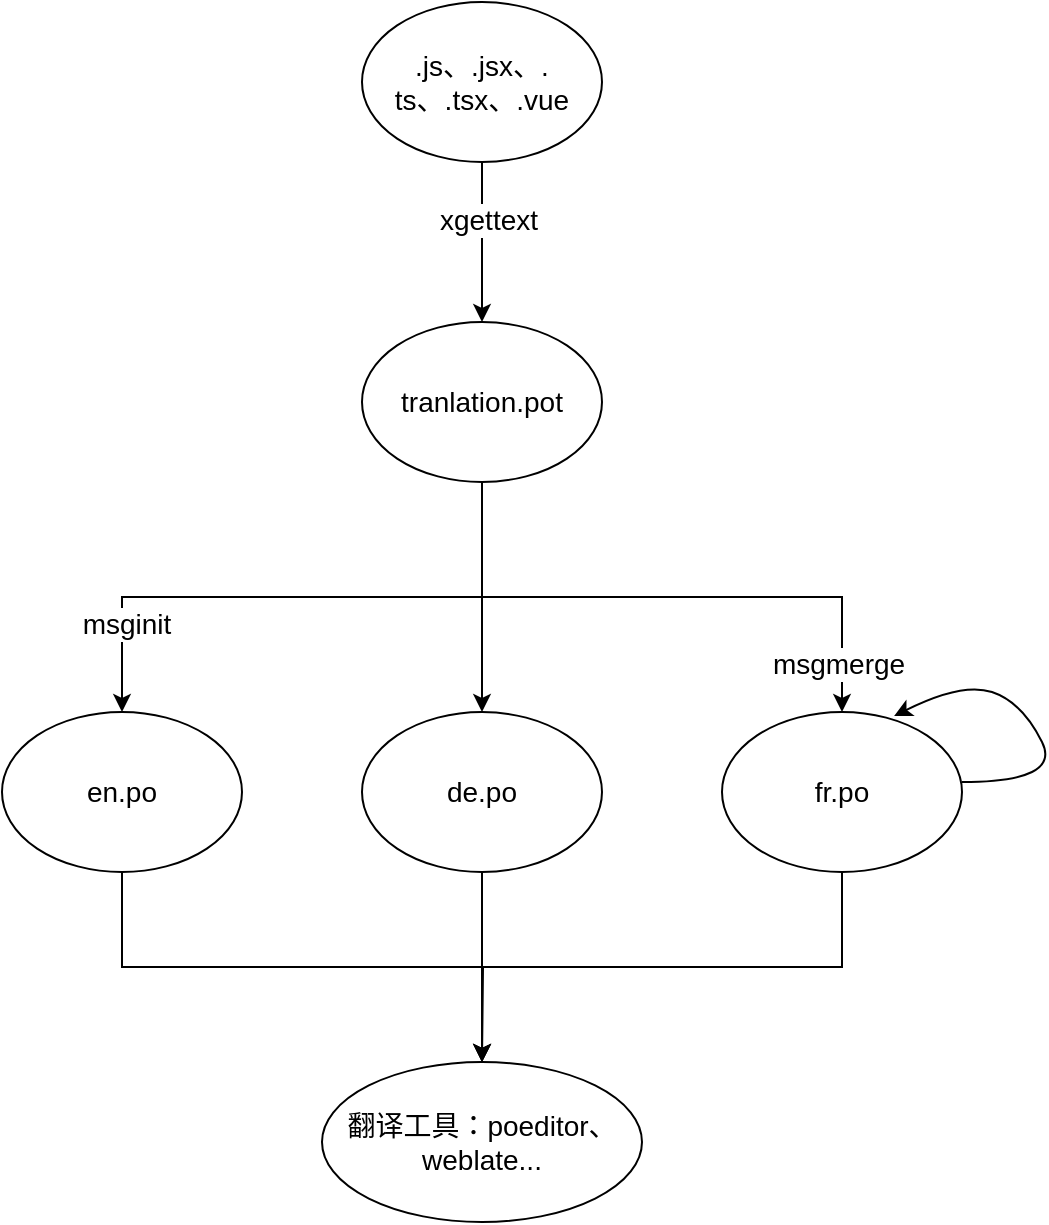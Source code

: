<mxfile version="20.6.0" type="github">
  <diagram id="0oF8Mijhoo_r9H_1ExTG" name="第 1 页">
    <mxGraphModel dx="1426" dy="826" grid="1" gridSize="10" guides="1" tooltips="1" connect="1" arrows="1" fold="1" page="1" pageScale="1" pageWidth="827" pageHeight="1169" math="0" shadow="0">
      <root>
        <mxCell id="0" />
        <mxCell id="1" parent="0" />
        <mxCell id="zHBN3gYHkW5Hnuf-ybck-3" style="edgeStyle=orthogonalEdgeStyle;rounded=0;orthogonalLoop=1;jettySize=auto;html=1;exitX=0.5;exitY=1;exitDx=0;exitDy=0;entryX=0.5;entryY=0;entryDx=0;entryDy=0;fontSize=14;" edge="1" parent="1" source="zHBN3gYHkW5Hnuf-ybck-1" target="zHBN3gYHkW5Hnuf-ybck-2">
          <mxGeometry relative="1" as="geometry" />
        </mxCell>
        <mxCell id="zHBN3gYHkW5Hnuf-ybck-4" value="xgettext" style="edgeLabel;html=1;align=center;verticalAlign=middle;resizable=0;points=[];fontSize=14;" vertex="1" connectable="0" parent="zHBN3gYHkW5Hnuf-ybck-3">
          <mxGeometry x="-0.275" y="3" relative="1" as="geometry">
            <mxPoint as="offset" />
          </mxGeometry>
        </mxCell>
        <mxCell id="zHBN3gYHkW5Hnuf-ybck-1" value="&lt;font style=&quot;font-size: 14px;&quot;&gt;.js、.jsx、.&lt;br&gt;ts、.tsx、.vue&lt;/font&gt;" style="ellipse;whiteSpace=wrap;html=1;" vertex="1" parent="1">
          <mxGeometry x="330" y="150" width="120" height="80" as="geometry" />
        </mxCell>
        <mxCell id="zHBN3gYHkW5Hnuf-ybck-9" style="edgeStyle=orthogonalEdgeStyle;rounded=0;orthogonalLoop=1;jettySize=auto;html=1;exitX=0.5;exitY=1;exitDx=0;exitDy=0;fontSize=14;entryX=0.5;entryY=0;entryDx=0;entryDy=0;" edge="1" parent="1" source="zHBN3gYHkW5Hnuf-ybck-2" target="zHBN3gYHkW5Hnuf-ybck-5">
          <mxGeometry relative="1" as="geometry">
            <mxPoint x="310" y="430" as="targetPoint" />
          </mxGeometry>
        </mxCell>
        <mxCell id="zHBN3gYHkW5Hnuf-ybck-15" value="msginit" style="edgeLabel;html=1;align=center;verticalAlign=middle;resizable=0;points=[];fontSize=14;" vertex="1" connectable="0" parent="zHBN3gYHkW5Hnuf-ybck-9">
          <mxGeometry x="0.702" y="2" relative="1" as="geometry">
            <mxPoint as="offset" />
          </mxGeometry>
        </mxCell>
        <mxCell id="zHBN3gYHkW5Hnuf-ybck-10" style="edgeStyle=orthogonalEdgeStyle;rounded=0;orthogonalLoop=1;jettySize=auto;html=1;entryX=0.5;entryY=0;entryDx=0;entryDy=0;fontSize=14;" edge="1" parent="1" source="zHBN3gYHkW5Hnuf-ybck-2" target="zHBN3gYHkW5Hnuf-ybck-6">
          <mxGeometry relative="1" as="geometry" />
        </mxCell>
        <mxCell id="zHBN3gYHkW5Hnuf-ybck-11" style="edgeStyle=orthogonalEdgeStyle;rounded=0;orthogonalLoop=1;jettySize=auto;html=1;exitX=0.5;exitY=1;exitDx=0;exitDy=0;entryX=0.5;entryY=0;entryDx=0;entryDy=0;fontSize=14;" edge="1" parent="1" source="zHBN3gYHkW5Hnuf-ybck-2" target="zHBN3gYHkW5Hnuf-ybck-7">
          <mxGeometry relative="1" as="geometry" />
        </mxCell>
        <mxCell id="zHBN3gYHkW5Hnuf-ybck-19" value="msgmerge" style="edgeLabel;html=1;align=center;verticalAlign=middle;resizable=0;points=[];fontSize=14;" vertex="1" connectable="0" parent="zHBN3gYHkW5Hnuf-ybck-11">
          <mxGeometry x="0.837" y="-2" relative="1" as="geometry">
            <mxPoint as="offset" />
          </mxGeometry>
        </mxCell>
        <mxCell id="zHBN3gYHkW5Hnuf-ybck-2" value="tranlation.pot" style="ellipse;whiteSpace=wrap;html=1;fontSize=14;" vertex="1" parent="1">
          <mxGeometry x="330" y="310" width="120" height="80" as="geometry" />
        </mxCell>
        <mxCell id="zHBN3gYHkW5Hnuf-ybck-23" style="edgeStyle=orthogonalEdgeStyle;rounded=0;orthogonalLoop=1;jettySize=auto;html=1;exitX=0.5;exitY=1;exitDx=0;exitDy=0;entryX=0.5;entryY=0;entryDx=0;entryDy=0;fontSize=14;" edge="1" parent="1" source="zHBN3gYHkW5Hnuf-ybck-5" target="zHBN3gYHkW5Hnuf-ybck-20">
          <mxGeometry relative="1" as="geometry" />
        </mxCell>
        <mxCell id="zHBN3gYHkW5Hnuf-ybck-5" value="en.po" style="ellipse;whiteSpace=wrap;html=1;fontSize=14;" vertex="1" parent="1">
          <mxGeometry x="150" y="505" width="120" height="80" as="geometry" />
        </mxCell>
        <mxCell id="zHBN3gYHkW5Hnuf-ybck-21" style="edgeStyle=orthogonalEdgeStyle;rounded=0;orthogonalLoop=1;jettySize=auto;html=1;exitX=0.5;exitY=1;exitDx=0;exitDy=0;entryX=0.5;entryY=0;entryDx=0;entryDy=0;fontSize=14;" edge="1" parent="1" source="zHBN3gYHkW5Hnuf-ybck-6" target="zHBN3gYHkW5Hnuf-ybck-20">
          <mxGeometry relative="1" as="geometry" />
        </mxCell>
        <mxCell id="zHBN3gYHkW5Hnuf-ybck-6" value="de.po" style="ellipse;whiteSpace=wrap;html=1;fontSize=14;" vertex="1" parent="1">
          <mxGeometry x="330" y="505" width="120" height="80" as="geometry" />
        </mxCell>
        <mxCell id="zHBN3gYHkW5Hnuf-ybck-22" style="edgeStyle=orthogonalEdgeStyle;rounded=0;orthogonalLoop=1;jettySize=auto;html=1;exitX=0.5;exitY=1;exitDx=0;exitDy=0;fontSize=14;" edge="1" parent="1" source="zHBN3gYHkW5Hnuf-ybck-7">
          <mxGeometry relative="1" as="geometry">
            <mxPoint x="390" y="680" as="targetPoint" />
          </mxGeometry>
        </mxCell>
        <mxCell id="zHBN3gYHkW5Hnuf-ybck-7" value="fr.po" style="ellipse;whiteSpace=wrap;html=1;fontSize=14;" vertex="1" parent="1">
          <mxGeometry x="510" y="505" width="120" height="80" as="geometry" />
        </mxCell>
        <mxCell id="zHBN3gYHkW5Hnuf-ybck-14" value="" style="curved=1;endArrow=classic;html=1;rounded=0;fontSize=14;entryX=0.717;entryY=0.025;entryDx=0;entryDy=0;entryPerimeter=0;" edge="1" parent="1" target="zHBN3gYHkW5Hnuf-ybck-7">
          <mxGeometry width="50" height="50" relative="1" as="geometry">
            <mxPoint x="630" y="540" as="sourcePoint" />
            <mxPoint x="580" y="500" as="targetPoint" />
            <Array as="points">
              <mxPoint x="680" y="540" />
              <mxPoint x="660" y="500" />
              <mxPoint x="630" y="490" />
            </Array>
          </mxGeometry>
        </mxCell>
        <mxCell id="zHBN3gYHkW5Hnuf-ybck-20" value="翻译工具：poeditor、weblate..." style="ellipse;whiteSpace=wrap;html=1;fontSize=14;" vertex="1" parent="1">
          <mxGeometry x="310" y="680" width="160" height="80" as="geometry" />
        </mxCell>
      </root>
    </mxGraphModel>
  </diagram>
</mxfile>
